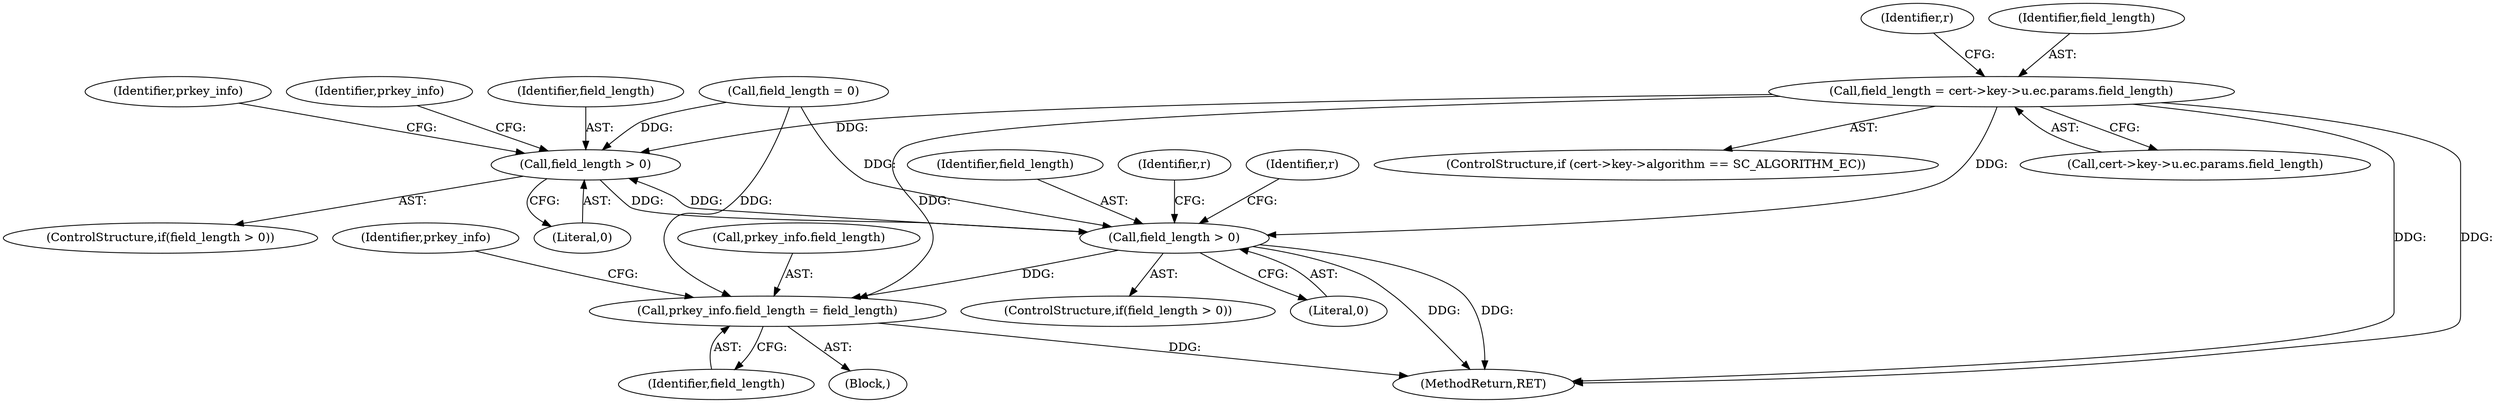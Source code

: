 digraph "0_OpenSC_360e95d45ac4123255a4c796db96337f332160ad#diff-d643a0fa169471dbf2912f4866dc49c5_4@pointer" {
"1000328" [label="(Call,field_length = cert->key->u.ec.params.field_length)"];
"1000725" [label="(Call,prkey_info.field_length = field_length)"];
"1000746" [label="(Call,field_length > 0)"];
"1000806" [label="(Call,field_length > 0)"];
"1000330" [label="(Call,cert->key->u.ec.params.field_length)"];
"1000328" [label="(Call,field_length = cert->key->u.ec.params.field_length)"];
"1000729" [label="(Identifier,field_length)"];
"1000834" [label="(MethodReturn,RET)"];
"1000725" [label="(Call,prkey_info.field_length = field_length)"];
"1000805" [label="(ControlStructure,if(field_length > 0))"];
"1000806" [label="(Call,field_length > 0)"];
"1000807" [label="(Identifier,field_length)"];
"1000674" [label="(Block,)"];
"1000810" [label="(Identifier,r)"];
"1000746" [label="(Call,field_length > 0)"];
"1000759" [label="(Identifier,prkey_info)"];
"1000819" [label="(Identifier,r)"];
"1000808" [label="(Literal,0)"];
"1000359" [label="(Identifier,r)"];
"1000745" [label="(ControlStructure,if(field_length > 0))"];
"1000732" [label="(Identifier,prkey_info)"];
"1000726" [label="(Call,prkey_info.field_length)"];
"1000751" [label="(Identifier,prkey_info)"];
"1000320" [label="(ControlStructure,if (cert->key->algorithm == SC_ALGORITHM_EC))"];
"1000747" [label="(Identifier,field_length)"];
"1000329" [label="(Identifier,field_length)"];
"1000748" [label="(Literal,0)"];
"1000122" [label="(Call,field_length = 0)"];
"1000328" -> "1000320"  [label="AST: "];
"1000328" -> "1000330"  [label="CFG: "];
"1000329" -> "1000328"  [label="AST: "];
"1000330" -> "1000328"  [label="AST: "];
"1000359" -> "1000328"  [label="CFG: "];
"1000328" -> "1000834"  [label="DDG: "];
"1000328" -> "1000834"  [label="DDG: "];
"1000328" -> "1000725"  [label="DDG: "];
"1000328" -> "1000746"  [label="DDG: "];
"1000328" -> "1000806"  [label="DDG: "];
"1000725" -> "1000674"  [label="AST: "];
"1000725" -> "1000729"  [label="CFG: "];
"1000726" -> "1000725"  [label="AST: "];
"1000729" -> "1000725"  [label="AST: "];
"1000732" -> "1000725"  [label="CFG: "];
"1000725" -> "1000834"  [label="DDG: "];
"1000806" -> "1000725"  [label="DDG: "];
"1000122" -> "1000725"  [label="DDG: "];
"1000746" -> "1000745"  [label="AST: "];
"1000746" -> "1000748"  [label="CFG: "];
"1000747" -> "1000746"  [label="AST: "];
"1000748" -> "1000746"  [label="AST: "];
"1000751" -> "1000746"  [label="CFG: "];
"1000759" -> "1000746"  [label="CFG: "];
"1000806" -> "1000746"  [label="DDG: "];
"1000122" -> "1000746"  [label="DDG: "];
"1000746" -> "1000806"  [label="DDG: "];
"1000806" -> "1000805"  [label="AST: "];
"1000806" -> "1000808"  [label="CFG: "];
"1000807" -> "1000806"  [label="AST: "];
"1000808" -> "1000806"  [label="AST: "];
"1000810" -> "1000806"  [label="CFG: "];
"1000819" -> "1000806"  [label="CFG: "];
"1000806" -> "1000834"  [label="DDG: "];
"1000806" -> "1000834"  [label="DDG: "];
"1000122" -> "1000806"  [label="DDG: "];
}
